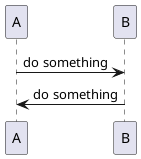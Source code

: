 @startuml
A -> B: do something
B -> A: do something
@enduml

@startuml
actor Foo1
boundary Foo2
control Foo3
entity Foo4
database Foo5
collections Foo6
Foo1 -> Foo2 : To boundary
Foo1 -> Foo3 : To control
Foo1 -> Foo4 : To entity
Foo1 -> Foo5 : To database
Foo1 -> Foo6 : To collections
@enduml

@startuml
Bob ->x Alice
Bob -> Alice
Bob ->> Alice
Bob -\ Alice
Bob \\- Alice
Bob //-- Alice

Bob ->o Alice
Bob o\\-- Alice

Bob <-> Alice
Bob <->o Alice
Bob -[#red]> Alice : hello
Alice -[#0000FF]->Bob : ok
@enduml

@startuml

Alice -> Bob : message 1
Alice -> Bob : message 2

newpage

Alice -> Bob : message 3
Alice -> Bob : message 4

newpage A title for the\nlast page

Alice -> Bob : message 5
Alice -> Bob : message 6
@enduml

@startuml

== Initialization ==

Alice -> Bob: Authentication Request
Bob --> Alice: Authentication Response

== Repetition ==

Alice -> Bob: Another authentication Request
Alice <-- Bob: another authentication Response

@enduml

@startuml
participant User

User -> A: DoWork
activate A #FFBBBB

A -> A: Internal call
activate A #DarkSalmon

A -> B: << createRequest >>
activate B

B --> A: RequestCreated
deactivate B
deactivate A
A -> User: Done
deactivate A

@enduml

@startuml

header Page Header
footer Page %page% of %lastpage%

title Example Title

Alice -> Bob : message 1
note left: this is a first note

Alice -> Bob : message 2

@enduml
